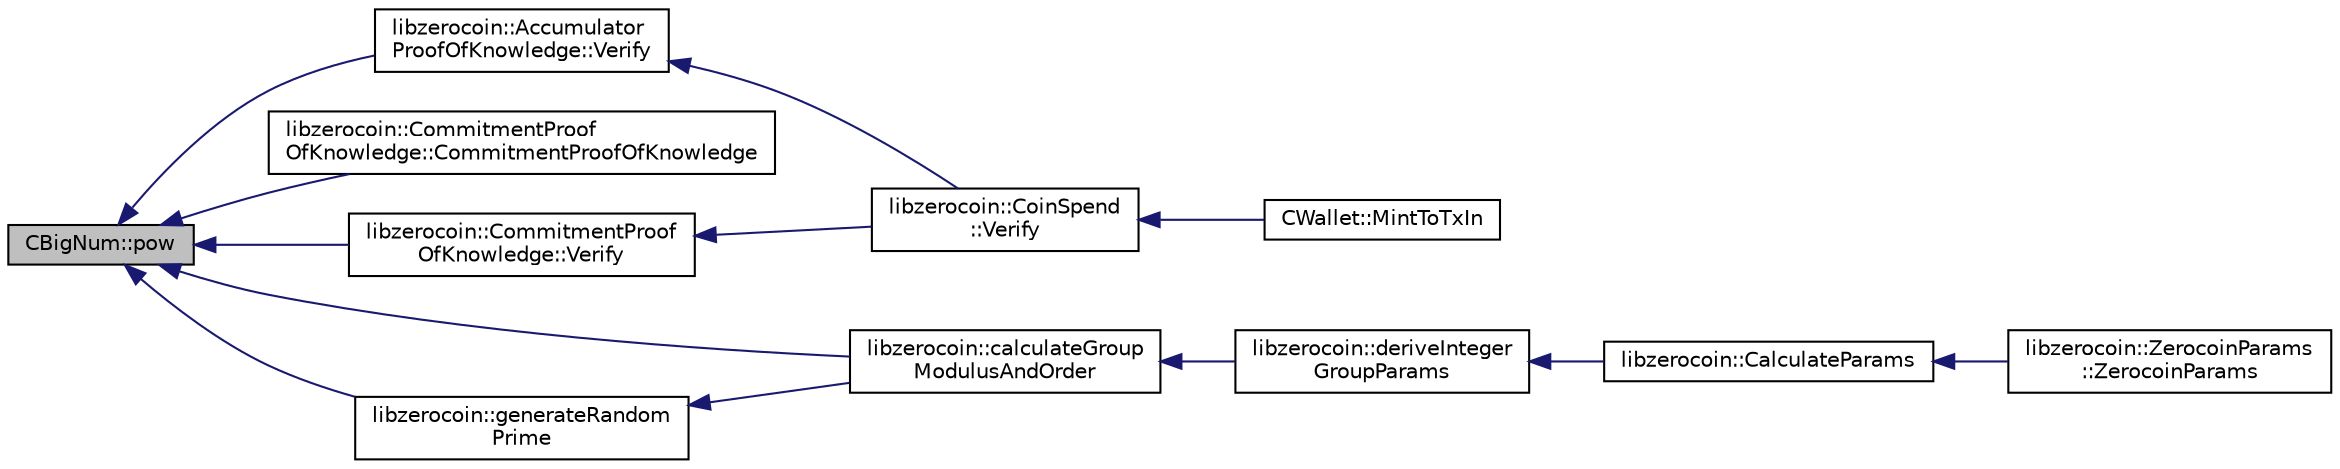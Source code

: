 digraph "CBigNum::pow"
{
  edge [fontname="Helvetica",fontsize="10",labelfontname="Helvetica",labelfontsize="10"];
  node [fontname="Helvetica",fontsize="10",shape=record];
  rankdir="LR";
  Node187 [label="CBigNum::pow",height=0.2,width=0.4,color="black", fillcolor="grey75", style="filled", fontcolor="black"];
  Node187 -> Node188 [dir="back",color="midnightblue",fontsize="10",style="solid",fontname="Helvetica"];
  Node188 [label="libzerocoin::Accumulator\lProofOfKnowledge::Verify",height=0.2,width=0.4,color="black", fillcolor="white", style="filled",URL="$classlibzerocoin_1_1_accumulator_proof_of_knowledge.html#afa37fa003c2e3ce95e00525fe84d1e52",tooltip="Verifies that a commitment c is accumulated in accumulated a. "];
  Node188 -> Node189 [dir="back",color="midnightblue",fontsize="10",style="solid",fontname="Helvetica"];
  Node189 [label="libzerocoin::CoinSpend\l::Verify",height=0.2,width=0.4,color="black", fillcolor="white", style="filled",URL="$classlibzerocoin_1_1_coin_spend.html#ad8005b899d45939c63ccaba43011c85b"];
  Node189 -> Node190 [dir="back",color="midnightblue",fontsize="10",style="solid",fontname="Helvetica"];
  Node190 [label="CWallet::MintToTxIn",height=0.2,width=0.4,color="black", fillcolor="white", style="filled",URL="$class_c_wallet.html#a5b32d86806615c59f15431f300f0c729"];
  Node187 -> Node191 [dir="back",color="midnightblue",fontsize="10",style="solid",fontname="Helvetica"];
  Node191 [label="libzerocoin::CommitmentProof\lOfKnowledge::CommitmentProofOfKnowledge",height=0.2,width=0.4,color="black", fillcolor="white", style="filled",URL="$classlibzerocoin_1_1_commitment_proof_of_knowledge.html#af66449f2c4c0cb88d19cb409b67b4cff",tooltip="Generates a proof that two commitments, a and b, open to the same value. "];
  Node187 -> Node192 [dir="back",color="midnightblue",fontsize="10",style="solid",fontname="Helvetica"];
  Node192 [label="libzerocoin::CommitmentProof\lOfKnowledge::Verify",height=0.2,width=0.4,color="black", fillcolor="white", style="filled",URL="$classlibzerocoin_1_1_commitment_proof_of_knowledge.html#a36196236b6f40da17e1dd4fcb42c6794",tooltip="Verifies the proof. "];
  Node192 -> Node189 [dir="back",color="midnightblue",fontsize="10",style="solid",fontname="Helvetica"];
  Node187 -> Node193 [dir="back",color="midnightblue",fontsize="10",style="solid",fontname="Helvetica"];
  Node193 [label="libzerocoin::calculateGroup\lModulusAndOrder",height=0.2,width=0.4,color="black", fillcolor="white", style="filled",URL="$namespacelibzerocoin.html#ae993b839bf47f3e64151b39abd3a5c08",tooltip="Deterministically compute a group description using NIST procedures. "];
  Node193 -> Node194 [dir="back",color="midnightblue",fontsize="10",style="solid",fontname="Helvetica"];
  Node194 [label="libzerocoin::deriveInteger\lGroupParams",height=0.2,width=0.4,color="black", fillcolor="white", style="filled",URL="$namespacelibzerocoin.html#a104c1a4d313174893b0de7595bfa7baa",tooltip="Deterministically compute a set of group parameters using NIST procedures. "];
  Node194 -> Node195 [dir="back",color="midnightblue",fontsize="10",style="solid",fontname="Helvetica"];
  Node195 [label="libzerocoin::CalculateParams",height=0.2,width=0.4,color="black", fillcolor="white", style="filled",URL="$namespacelibzerocoin.html#a6304d284cf7c81d9598ea68f3c5a81df",tooltip="Fill in a set of Zerocoin parameters from a modulus \"N\". "];
  Node195 -> Node196 [dir="back",color="midnightblue",fontsize="10",style="solid",fontname="Helvetica"];
  Node196 [label="libzerocoin::ZerocoinParams\l::ZerocoinParams",height=0.2,width=0.4,color="black", fillcolor="white", style="filled",URL="$classlibzerocoin_1_1_zerocoin_params.html#ad7abfc8417e3f07feb7b786cb13c72b0",tooltip="Construct a set of Zerocoin parameters from a modulus \"N\". "];
  Node187 -> Node197 [dir="back",color="midnightblue",fontsize="10",style="solid",fontname="Helvetica"];
  Node197 [label="libzerocoin::generateRandom\lPrime",height=0.2,width=0.4,color="black", fillcolor="white", style="filled",URL="$namespacelibzerocoin.html#a2099b8bbbed1501554a9be21e74b9254",tooltip="Deterministically compute a random prime number. "];
  Node197 -> Node193 [dir="back",color="midnightblue",fontsize="10",style="solid",fontname="Helvetica"];
}
